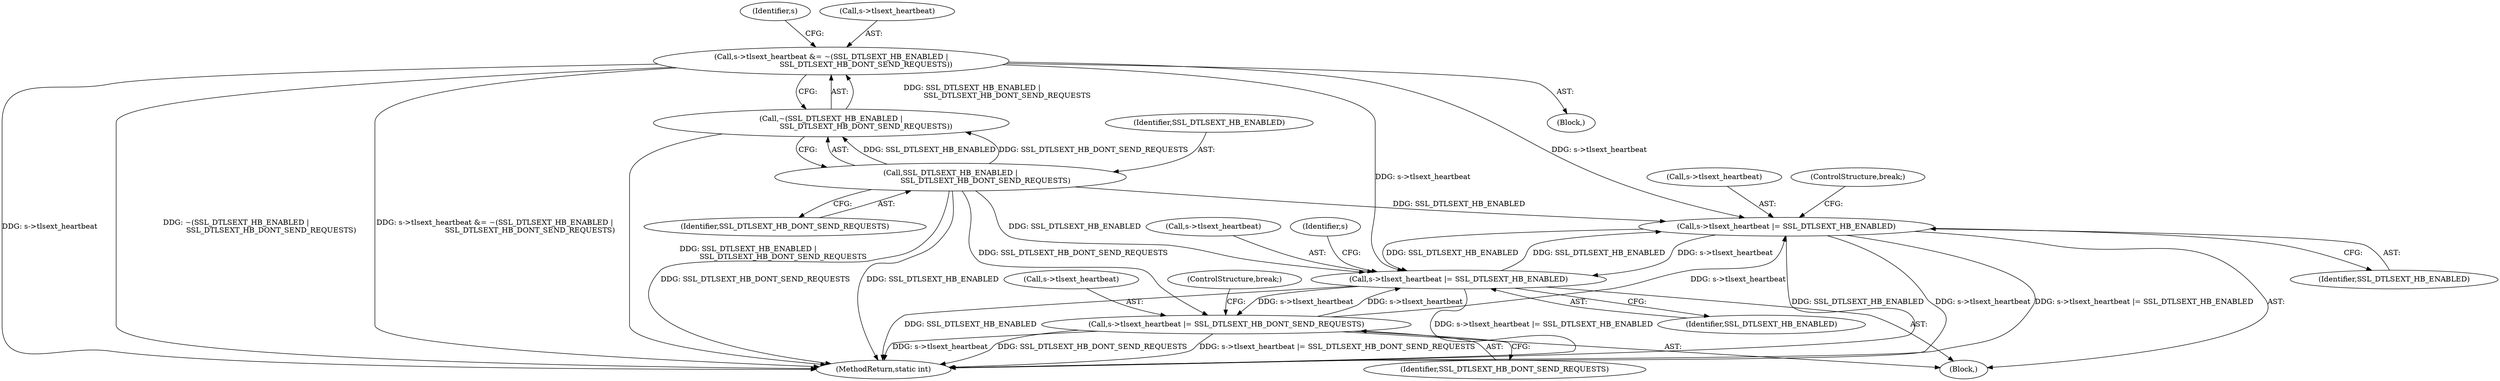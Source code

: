 digraph "0_openssl_4ad93618d26a3ea23d36ad5498ff4f59eff3a4d2_8@pointer" {
"1000156" [label="(Call,s->tlsext_heartbeat &= ~(SSL_DTLSEXT_HB_ENABLED |\n                              SSL_DTLSEXT_HB_DONT_SEND_REQUESTS))"];
"1000160" [label="(Call,~(SSL_DTLSEXT_HB_ENABLED |\n                              SSL_DTLSEXT_HB_DONT_SEND_REQUESTS))"];
"1000161" [label="(Call,SSL_DTLSEXT_HB_ENABLED |\n                              SSL_DTLSEXT_HB_DONT_SEND_REQUESTS)"];
"1000771" [label="(Call,s->tlsext_heartbeat |= SSL_DTLSEXT_HB_ENABLED)"];
"1000778" [label="(Call,s->tlsext_heartbeat |= SSL_DTLSEXT_HB_ENABLED)"];
"1000783" [label="(Call,s->tlsext_heartbeat |= SSL_DTLSEXT_HB_DONT_SEND_REQUESTS)"];
"1000166" [label="(Identifier,s)"];
"1000160" [label="(Call,~(SSL_DTLSEXT_HB_ENABLED |\n                              SSL_DTLSEXT_HB_DONT_SEND_REQUESTS))"];
"1000119" [label="(Block,)"];
"1001017" [label="(MethodReturn,static int)"];
"1000157" [label="(Call,s->tlsext_heartbeat)"];
"1000779" [label="(Call,s->tlsext_heartbeat)"];
"1000156" [label="(Call,s->tlsext_heartbeat &= ~(SSL_DTLSEXT_HB_ENABLED |\n                              SSL_DTLSEXT_HB_DONT_SEND_REQUESTS))"];
"1000163" [label="(Identifier,SSL_DTLSEXT_HB_DONT_SEND_REQUESTS)"];
"1000161" [label="(Call,SSL_DTLSEXT_HB_ENABLED |\n                              SSL_DTLSEXT_HB_DONT_SEND_REQUESTS)"];
"1000785" [label="(Identifier,s)"];
"1000162" [label="(Identifier,SSL_DTLSEXT_HB_ENABLED)"];
"1000782" [label="(Identifier,SSL_DTLSEXT_HB_ENABLED)"];
"1000784" [label="(Call,s->tlsext_heartbeat)"];
"1000772" [label="(Call,s->tlsext_heartbeat)"];
"1000776" [label="(ControlStructure,break;)"];
"1000788" [label="(ControlStructure,break;)"];
"1000783" [label="(Call,s->tlsext_heartbeat |= SSL_DTLSEXT_HB_DONT_SEND_REQUESTS)"];
"1000787" [label="(Identifier,SSL_DTLSEXT_HB_DONT_SEND_REQUESTS)"];
"1000778" [label="(Call,s->tlsext_heartbeat |= SSL_DTLSEXT_HB_ENABLED)"];
"1000769" [label="(Block,)"];
"1000775" [label="(Identifier,SSL_DTLSEXT_HB_ENABLED)"];
"1000771" [label="(Call,s->tlsext_heartbeat |= SSL_DTLSEXT_HB_ENABLED)"];
"1000156" -> "1000119"  [label="AST: "];
"1000156" -> "1000160"  [label="CFG: "];
"1000157" -> "1000156"  [label="AST: "];
"1000160" -> "1000156"  [label="AST: "];
"1000166" -> "1000156"  [label="CFG: "];
"1000156" -> "1001017"  [label="DDG: s->tlsext_heartbeat"];
"1000156" -> "1001017"  [label="DDG: ~(SSL_DTLSEXT_HB_ENABLED |\n                              SSL_DTLSEXT_HB_DONT_SEND_REQUESTS)"];
"1000156" -> "1001017"  [label="DDG: s->tlsext_heartbeat &= ~(SSL_DTLSEXT_HB_ENABLED |\n                              SSL_DTLSEXT_HB_DONT_SEND_REQUESTS)"];
"1000160" -> "1000156"  [label="DDG: SSL_DTLSEXT_HB_ENABLED |\n                              SSL_DTLSEXT_HB_DONT_SEND_REQUESTS"];
"1000156" -> "1000771"  [label="DDG: s->tlsext_heartbeat"];
"1000156" -> "1000778"  [label="DDG: s->tlsext_heartbeat"];
"1000160" -> "1000161"  [label="CFG: "];
"1000161" -> "1000160"  [label="AST: "];
"1000160" -> "1001017"  [label="DDG: SSL_DTLSEXT_HB_ENABLED |\n                              SSL_DTLSEXT_HB_DONT_SEND_REQUESTS"];
"1000161" -> "1000160"  [label="DDG: SSL_DTLSEXT_HB_ENABLED"];
"1000161" -> "1000160"  [label="DDG: SSL_DTLSEXT_HB_DONT_SEND_REQUESTS"];
"1000161" -> "1000163"  [label="CFG: "];
"1000162" -> "1000161"  [label="AST: "];
"1000163" -> "1000161"  [label="AST: "];
"1000161" -> "1001017"  [label="DDG: SSL_DTLSEXT_HB_DONT_SEND_REQUESTS"];
"1000161" -> "1001017"  [label="DDG: SSL_DTLSEXT_HB_ENABLED"];
"1000161" -> "1000771"  [label="DDG: SSL_DTLSEXT_HB_ENABLED"];
"1000161" -> "1000778"  [label="DDG: SSL_DTLSEXT_HB_ENABLED"];
"1000161" -> "1000783"  [label="DDG: SSL_DTLSEXT_HB_DONT_SEND_REQUESTS"];
"1000771" -> "1000769"  [label="AST: "];
"1000771" -> "1000775"  [label="CFG: "];
"1000772" -> "1000771"  [label="AST: "];
"1000775" -> "1000771"  [label="AST: "];
"1000776" -> "1000771"  [label="CFG: "];
"1000771" -> "1001017"  [label="DDG: s->tlsext_heartbeat"];
"1000771" -> "1001017"  [label="DDG: s->tlsext_heartbeat |= SSL_DTLSEXT_HB_ENABLED"];
"1000771" -> "1001017"  [label="DDG: SSL_DTLSEXT_HB_ENABLED"];
"1000783" -> "1000771"  [label="DDG: s->tlsext_heartbeat"];
"1000778" -> "1000771"  [label="DDG: SSL_DTLSEXT_HB_ENABLED"];
"1000771" -> "1000778"  [label="DDG: s->tlsext_heartbeat"];
"1000771" -> "1000778"  [label="DDG: SSL_DTLSEXT_HB_ENABLED"];
"1000778" -> "1000769"  [label="AST: "];
"1000778" -> "1000782"  [label="CFG: "];
"1000779" -> "1000778"  [label="AST: "];
"1000782" -> "1000778"  [label="AST: "];
"1000785" -> "1000778"  [label="CFG: "];
"1000778" -> "1001017"  [label="DDG: SSL_DTLSEXT_HB_ENABLED"];
"1000778" -> "1001017"  [label="DDG: s->tlsext_heartbeat |= SSL_DTLSEXT_HB_ENABLED"];
"1000783" -> "1000778"  [label="DDG: s->tlsext_heartbeat"];
"1000778" -> "1000783"  [label="DDG: s->tlsext_heartbeat"];
"1000783" -> "1000769"  [label="AST: "];
"1000783" -> "1000787"  [label="CFG: "];
"1000784" -> "1000783"  [label="AST: "];
"1000787" -> "1000783"  [label="AST: "];
"1000788" -> "1000783"  [label="CFG: "];
"1000783" -> "1001017"  [label="DDG: s->tlsext_heartbeat |= SSL_DTLSEXT_HB_DONT_SEND_REQUESTS"];
"1000783" -> "1001017"  [label="DDG: s->tlsext_heartbeat"];
"1000783" -> "1001017"  [label="DDG: SSL_DTLSEXT_HB_DONT_SEND_REQUESTS"];
}
